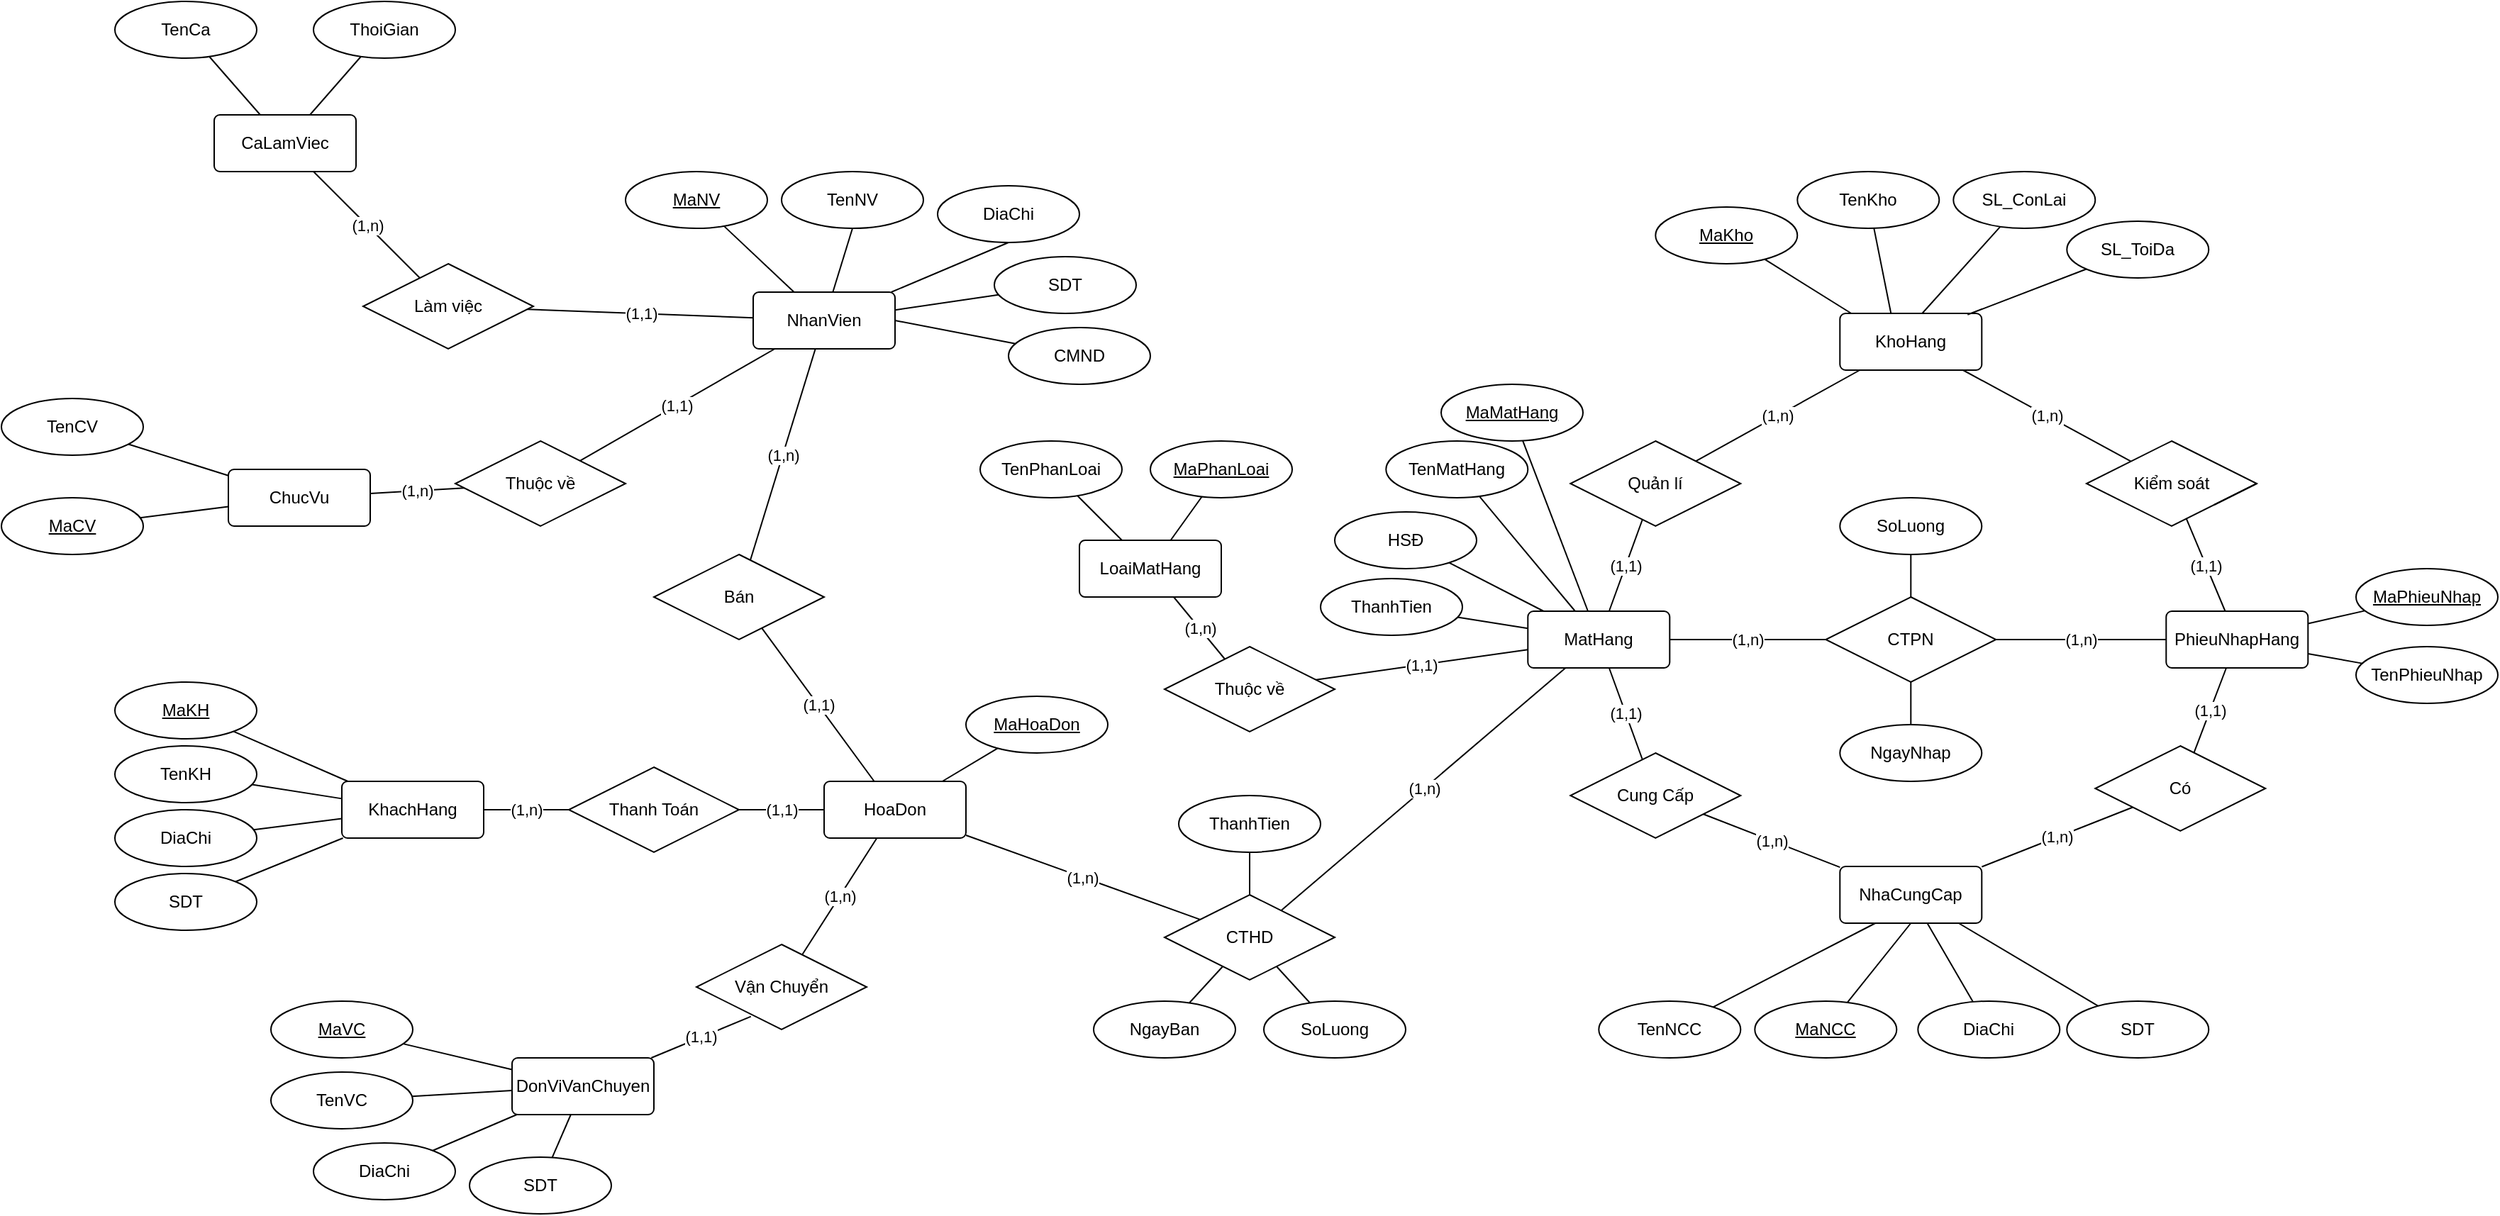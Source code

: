 <mxfile version="16.5.1" type="device"><diagram id="6a1bHGBGVH5mavBtbU1z" name="Page-1"><mxGraphModel dx="1888" dy="689" grid="1" gridSize="10" guides="1" tooltips="1" connect="1" arrows="1" fold="1" page="1" pageScale="1" pageWidth="850" pageHeight="1100" math="0" shadow="0"><root><mxCell id="0"/><mxCell id="1" parent="0"/><mxCell id="fHMDKejE6S2geMiqadcJ-3" value="(1,n)" style="rounded=0;orthogonalLoop=1;jettySize=auto;html=1;endArrow=none;endFill=0;" parent="1" source="VU9gFkAh_YzWSPAlti87-1" target="fHMDKejE6S2geMiqadcJ-2" edge="1"><mxGeometry relative="1" as="geometry"/></mxCell><mxCell id="fHMDKejE6S2geMiqadcJ-56" value="(1,1)" style="edgeStyle=none;rounded=0;orthogonalLoop=1;jettySize=auto;html=1;endArrow=none;endFill=0;" parent="1" source="VU9gFkAh_YzWSPAlti87-1" target="fHMDKejE6S2geMiqadcJ-55" edge="1"><mxGeometry relative="1" as="geometry"/></mxCell><mxCell id="VU9gFkAh_YzWSPAlti87-1" value="NhanVien" style="rounded=1;arcSize=10;whiteSpace=wrap;html=1;align=center;" parent="1" vertex="1"><mxGeometry x="75" y="328" width="100" height="40" as="geometry"/></mxCell><mxCell id="VU9gFkAh_YzWSPAlti87-6" value="(1,n)" style="edgeStyle=none;rounded=0;orthogonalLoop=1;jettySize=auto;html=1;endArrow=none;endFill=0;" parent="1" source="VU9gFkAh_YzWSPAlti87-2" target="VU9gFkAh_YzWSPAlti87-5" edge="1"><mxGeometry relative="1" as="geometry"/></mxCell><mxCell id="VU9gFkAh_YzWSPAlti87-2" value="ChucVu" style="rounded=1;arcSize=10;whiteSpace=wrap;html=1;align=center;" parent="1" vertex="1"><mxGeometry x="-295" y="453" width="100" height="40" as="geometry"/></mxCell><mxCell id="VU9gFkAh_YzWSPAlti87-7" value="(1,1)" style="edgeStyle=none;rounded=0;orthogonalLoop=1;jettySize=auto;html=1;endArrow=none;endFill=0;" parent="1" source="VU9gFkAh_YzWSPAlti87-5" target="VU9gFkAh_YzWSPAlti87-1" edge="1"><mxGeometry relative="1" as="geometry"/></mxCell><mxCell id="VU9gFkAh_YzWSPAlti87-5" value="Thuộc về" style="shape=rhombus;perimeter=rhombusPerimeter;whiteSpace=wrap;html=1;align=center;" parent="1" vertex="1"><mxGeometry x="-135" y="433" width="120" height="60" as="geometry"/></mxCell><mxCell id="fHMDKejE6S2geMiqadcJ-13" value="(1,n)" style="edgeStyle=none;rounded=0;orthogonalLoop=1;jettySize=auto;html=1;endArrow=none;endFill=0;" parent="1" source="fHMDKejE6S2geMiqadcJ-1" target="fHMDKejE6S2geMiqadcJ-12" edge="1"><mxGeometry relative="1" as="geometry"/></mxCell><mxCell id="fHMDKejE6S2geMiqadcJ-76" value="(1,n)" style="edgeStyle=none;rounded=0;orthogonalLoop=1;jettySize=auto;html=1;endArrow=none;endFill=0;" parent="1" source="fHMDKejE6S2geMiqadcJ-1" target="fHMDKejE6S2geMiqadcJ-71" edge="1"><mxGeometry relative="1" as="geometry"/></mxCell><mxCell id="fHMDKejE6S2geMiqadcJ-1" value="HoaDon" style="rounded=1;arcSize=10;whiteSpace=wrap;html=1;align=center;" parent="1" vertex="1"><mxGeometry x="125" y="673" width="100" height="40" as="geometry"/></mxCell><mxCell id="fHMDKejE6S2geMiqadcJ-4" value="(1,1)" style="edgeStyle=none;rounded=0;orthogonalLoop=1;jettySize=auto;html=1;endArrow=none;endFill=0;" parent="1" source="fHMDKejE6S2geMiqadcJ-2" target="fHMDKejE6S2geMiqadcJ-1" edge="1"><mxGeometry relative="1" as="geometry"/></mxCell><mxCell id="fHMDKejE6S2geMiqadcJ-2" value="Bán" style="shape=rhombus;perimeter=rhombusPerimeter;whiteSpace=wrap;html=1;align=center;" parent="1" vertex="1"><mxGeometry x="5" y="513" width="120" height="60" as="geometry"/></mxCell><mxCell id="fHMDKejE6S2geMiqadcJ-8" value="(1,1)" style="edgeStyle=none;rounded=0;orthogonalLoop=1;jettySize=auto;html=1;endArrow=none;endFill=0;" parent="1" source="fHMDKejE6S2geMiqadcJ-5" target="fHMDKejE6S2geMiqadcJ-1" edge="1"><mxGeometry relative="1" as="geometry"/></mxCell><mxCell id="fHMDKejE6S2geMiqadcJ-5" value="Thanh Toán" style="shape=rhombus;perimeter=rhombusPerimeter;whiteSpace=wrap;html=1;align=center;" parent="1" vertex="1"><mxGeometry x="-55" y="663" width="120" height="60" as="geometry"/></mxCell><mxCell id="fHMDKejE6S2geMiqadcJ-7" value="(1,n)" style="edgeStyle=none;rounded=0;orthogonalLoop=1;jettySize=auto;html=1;endArrow=none;endFill=0;" parent="1" source="fHMDKejE6S2geMiqadcJ-6" target="fHMDKejE6S2geMiqadcJ-5" edge="1"><mxGeometry relative="1" as="geometry"/></mxCell><mxCell id="fHMDKejE6S2geMiqadcJ-6" value="KhachHang" style="rounded=1;arcSize=10;whiteSpace=wrap;html=1;align=center;" parent="1" vertex="1"><mxGeometry x="-215" y="673" width="100" height="40" as="geometry"/></mxCell><mxCell id="fHMDKejE6S2geMiqadcJ-21" value="(1,1)" style="edgeStyle=none;rounded=0;orthogonalLoop=1;jettySize=auto;html=1;endArrow=none;endFill=0;" parent="1" source="fHMDKejE6S2geMiqadcJ-9" target="fHMDKejE6S2geMiqadcJ-20" edge="1"><mxGeometry relative="1" as="geometry"/></mxCell><mxCell id="fHMDKejE6S2geMiqadcJ-49" value="(1,1)" style="edgeStyle=none;rounded=0;orthogonalLoop=1;jettySize=auto;html=1;endArrow=none;endFill=0;" parent="1" source="fHMDKejE6S2geMiqadcJ-9" target="fHMDKejE6S2geMiqadcJ-44" edge="1"><mxGeometry relative="1" as="geometry"/></mxCell><mxCell id="fHMDKejE6S2geMiqadcJ-9" value="MatHang" style="rounded=1;arcSize=10;whiteSpace=wrap;html=1;align=center;" parent="1" vertex="1"><mxGeometry x="621.15" y="553" width="100" height="40" as="geometry"/></mxCell><mxCell id="fHMDKejE6S2geMiqadcJ-14" value="(1,n)" style="edgeStyle=none;rounded=0;orthogonalLoop=1;jettySize=auto;html=1;endArrow=none;endFill=0;" parent="1" source="fHMDKejE6S2geMiqadcJ-12" target="fHMDKejE6S2geMiqadcJ-9" edge="1"><mxGeometry relative="1" as="geometry"/></mxCell><mxCell id="fHMDKejE6S2geMiqadcJ-12" value="CTHD" style="shape=rhombus;perimeter=rhombusPerimeter;whiteSpace=wrap;html=1;align=center;" parent="1" vertex="1"><mxGeometry x="365" y="753" width="120" height="60" as="geometry"/></mxCell><mxCell id="fHMDKejE6S2geMiqadcJ-32" value="(1,n)" style="edgeStyle=none;rounded=0;orthogonalLoop=1;jettySize=auto;html=1;endArrow=none;endFill=0;" parent="1" source="fHMDKejE6S2geMiqadcJ-18" target="fHMDKejE6S2geMiqadcJ-29" edge="1"><mxGeometry relative="1" as="geometry"/></mxCell><mxCell id="fHMDKejE6S2geMiqadcJ-18" value="NhaCungCap" style="rounded=1;arcSize=10;whiteSpace=wrap;html=1;align=center;" parent="1" vertex="1"><mxGeometry x="841.15" y="733" width="100" height="40" as="geometry"/></mxCell><mxCell id="fHMDKejE6S2geMiqadcJ-22" value="(1,n)" style="edgeStyle=none;rounded=0;orthogonalLoop=1;jettySize=auto;html=1;endArrow=none;endFill=0;" parent="1" source="fHMDKejE6S2geMiqadcJ-20" target="fHMDKejE6S2geMiqadcJ-18" edge="1"><mxGeometry relative="1" as="geometry"/></mxCell><mxCell id="fHMDKejE6S2geMiqadcJ-20" value="Cung Cấp" style="shape=rhombus;perimeter=rhombusPerimeter;whiteSpace=wrap;html=1;align=center;" parent="1" vertex="1"><mxGeometry x="651.15" y="653" width="120" height="60" as="geometry"/></mxCell><mxCell id="fHMDKejE6S2geMiqadcJ-25" value="PhieuNhapHang" style="rounded=1;arcSize=10;whiteSpace=wrap;html=1;align=center;" parent="1" vertex="1"><mxGeometry x="1071.15" y="553" width="100" height="40" as="geometry"/></mxCell><mxCell id="fHMDKejE6S2geMiqadcJ-41" value="(1,n)" style="edgeStyle=none;rounded=0;orthogonalLoop=1;jettySize=auto;html=1;endArrow=none;endFill=0;" parent="1" source="fHMDKejE6S2geMiqadcJ-26" target="fHMDKejE6S2geMiqadcJ-9" edge="1"><mxGeometry relative="1" as="geometry"/></mxCell><mxCell id="fHMDKejE6S2geMiqadcJ-42" value="(1,n)" style="edgeStyle=none;rounded=0;orthogonalLoop=1;jettySize=auto;html=1;endArrow=none;endFill=0;" parent="1" source="fHMDKejE6S2geMiqadcJ-26" target="fHMDKejE6S2geMiqadcJ-25" edge="1"><mxGeometry relative="1" as="geometry"/></mxCell><mxCell id="fHMDKejE6S2geMiqadcJ-26" value="CTPN" style="shape=rhombus;perimeter=rhombusPerimeter;whiteSpace=wrap;html=1;align=center;" parent="1" vertex="1"><mxGeometry x="831.15" y="543" width="120" height="60" as="geometry"/></mxCell><mxCell id="fHMDKejE6S2geMiqadcJ-31" value="(1,1)" style="edgeStyle=none;rounded=0;orthogonalLoop=1;jettySize=auto;html=1;endArrow=none;endFill=0;" parent="1" source="fHMDKejE6S2geMiqadcJ-29" target="fHMDKejE6S2geMiqadcJ-25" edge="1"><mxGeometry relative="1" as="geometry"/></mxCell><mxCell id="fHMDKejE6S2geMiqadcJ-29" value="Có" style="shape=rhombus;perimeter=rhombusPerimeter;whiteSpace=wrap;html=1;align=center;" parent="1" vertex="1"><mxGeometry x="1021.15" y="648" width="120" height="60" as="geometry"/></mxCell><mxCell id="fHMDKejE6S2geMiqadcJ-61" value="(1,n)" style="edgeStyle=none;rounded=0;orthogonalLoop=1;jettySize=auto;html=1;endArrow=none;endFill=0;" parent="1" source="fHMDKejE6S2geMiqadcJ-43" target="fHMDKejE6S2geMiqadcJ-60" edge="1"><mxGeometry relative="1" as="geometry"/></mxCell><mxCell id="fHMDKejE6S2geMiqadcJ-43" value="KhoHang" style="rounded=1;arcSize=10;whiteSpace=wrap;html=1;align=center;" parent="1" vertex="1"><mxGeometry x="841.15" y="343" width="100" height="40" as="geometry"/></mxCell><mxCell id="fHMDKejE6S2geMiqadcJ-53" value="(1,n)" style="edgeStyle=none;rounded=0;orthogonalLoop=1;jettySize=auto;html=1;endArrow=none;endFill=0;" parent="1" source="fHMDKejE6S2geMiqadcJ-44" target="fHMDKejE6S2geMiqadcJ-43" edge="1"><mxGeometry relative="1" as="geometry"/></mxCell><mxCell id="fHMDKejE6S2geMiqadcJ-44" value="Quản lí" style="shape=rhombus;perimeter=rhombusPerimeter;whiteSpace=wrap;html=1;align=center;" parent="1" vertex="1"><mxGeometry x="651.15" y="433" width="120" height="60" as="geometry"/></mxCell><mxCell id="fHMDKejE6S2geMiqadcJ-54" value="CaLamViec" style="rounded=1;arcSize=10;whiteSpace=wrap;html=1;align=center;" parent="1" vertex="1"><mxGeometry x="-305" y="203" width="100" height="40" as="geometry"/></mxCell><mxCell id="fHMDKejE6S2geMiqadcJ-57" value="(1,n)" style="edgeStyle=none;rounded=0;orthogonalLoop=1;jettySize=auto;html=1;endArrow=none;endFill=0;" parent="1" source="fHMDKejE6S2geMiqadcJ-55" target="fHMDKejE6S2geMiqadcJ-54" edge="1"><mxGeometry relative="1" as="geometry"/></mxCell><mxCell id="fHMDKejE6S2geMiqadcJ-55" value="Làm việc" style="shape=rhombus;perimeter=rhombusPerimeter;whiteSpace=wrap;html=1;align=center;" parent="1" vertex="1"><mxGeometry x="-200" y="308" width="120" height="60" as="geometry"/></mxCell><mxCell id="fHMDKejE6S2geMiqadcJ-62" value="(1,1)" style="edgeStyle=none;rounded=0;orthogonalLoop=1;jettySize=auto;html=1;endArrow=none;endFill=0;" parent="1" source="fHMDKejE6S2geMiqadcJ-60" target="fHMDKejE6S2geMiqadcJ-25" edge="1"><mxGeometry relative="1" as="geometry"/></mxCell><mxCell id="fHMDKejE6S2geMiqadcJ-60" value="Kiểm soát" style="shape=rhombus;perimeter=rhombusPerimeter;whiteSpace=wrap;html=1;align=center;" parent="1" vertex="1"><mxGeometry x="1015" y="433" width="120" height="60" as="geometry"/></mxCell><mxCell id="fHMDKejE6S2geMiqadcJ-63" style="edgeStyle=none;rounded=0;orthogonalLoop=1;jettySize=auto;html=1;exitX=1;exitY=1;exitDx=0;exitDy=0;entryX=1;entryY=0.5;entryDx=0;entryDy=0;endArrow=none;endFill=0;" parent="1" source="fHMDKejE6S2geMiqadcJ-60" target="fHMDKejE6S2geMiqadcJ-60" edge="1"><mxGeometry relative="1" as="geometry"/></mxCell><mxCell id="fHMDKejE6S2geMiqadcJ-75" value="(1,1)" style="edgeStyle=none;rounded=0;orthogonalLoop=1;jettySize=auto;html=1;entryX=0.32;entryY=0.847;entryDx=0;entryDy=0;entryPerimeter=0;endArrow=none;endFill=0;" parent="1" source="fHMDKejE6S2geMiqadcJ-70" target="fHMDKejE6S2geMiqadcJ-71" edge="1"><mxGeometry relative="1" as="geometry"/></mxCell><mxCell id="fHMDKejE6S2geMiqadcJ-70" value="DonViVanChuyen" style="rounded=1;arcSize=10;whiteSpace=wrap;html=1;align=center;" parent="1" vertex="1"><mxGeometry x="-95" y="868" width="100" height="40" as="geometry"/></mxCell><mxCell id="fHMDKejE6S2geMiqadcJ-71" value="Vận Chuyển" style="shape=rhombus;perimeter=rhombusPerimeter;whiteSpace=wrap;html=1;align=center;" parent="1" vertex="1"><mxGeometry x="35" y="788" width="120" height="60" as="geometry"/></mxCell><mxCell id="fHMDKejE6S2geMiqadcJ-80" style="edgeStyle=none;rounded=0;orthogonalLoop=1;jettySize=auto;html=1;endArrow=none;endFill=0;" parent="1" source="fHMDKejE6S2geMiqadcJ-78" target="VU9gFkAh_YzWSPAlti87-2" edge="1"><mxGeometry relative="1" as="geometry"/></mxCell><mxCell id="fHMDKejE6S2geMiqadcJ-78" value="MaCV" style="ellipse;whiteSpace=wrap;html=1;align=center;fontStyle=4" parent="1" vertex="1"><mxGeometry x="-455" y="473" width="100" height="40" as="geometry"/></mxCell><mxCell id="fHMDKejE6S2geMiqadcJ-81" style="edgeStyle=none;rounded=0;orthogonalLoop=1;jettySize=auto;html=1;endArrow=none;endFill=0;" parent="1" source="fHMDKejE6S2geMiqadcJ-79" target="VU9gFkAh_YzWSPAlti87-2" edge="1"><mxGeometry relative="1" as="geometry"/></mxCell><mxCell id="fHMDKejE6S2geMiqadcJ-79" value="TenCV" style="ellipse;whiteSpace=wrap;html=1;align=center;" parent="1" vertex="1"><mxGeometry x="-455" y="403" width="100" height="40" as="geometry"/></mxCell><mxCell id="fHMDKejE6S2geMiqadcJ-85" style="edgeStyle=none;rounded=0;orthogonalLoop=1;jettySize=auto;html=1;endArrow=none;endFill=0;" parent="1" source="fHMDKejE6S2geMiqadcJ-82" target="fHMDKejE6S2geMiqadcJ-54" edge="1"><mxGeometry relative="1" as="geometry"/></mxCell><mxCell id="fHMDKejE6S2geMiqadcJ-82" value="ThoiGian" style="ellipse;whiteSpace=wrap;html=1;align=center;" parent="1" vertex="1"><mxGeometry x="-235" y="123" width="100" height="40" as="geometry"/></mxCell><mxCell id="fHMDKejE6S2geMiqadcJ-84" style="edgeStyle=none;rounded=0;orthogonalLoop=1;jettySize=auto;html=1;endArrow=none;endFill=0;" parent="1" source="fHMDKejE6S2geMiqadcJ-83" target="fHMDKejE6S2geMiqadcJ-54" edge="1"><mxGeometry relative="1" as="geometry"/></mxCell><mxCell id="fHMDKejE6S2geMiqadcJ-83" value="TenCa" style="ellipse;whiteSpace=wrap;html=1;align=center;" parent="1" vertex="1"><mxGeometry x="-375" y="123" width="100" height="40" as="geometry"/></mxCell><mxCell id="fHMDKejE6S2geMiqadcJ-92" style="edgeStyle=none;rounded=0;orthogonalLoop=1;jettySize=auto;html=1;exitX=0.5;exitY=1;exitDx=0;exitDy=0;endArrow=none;endFill=0;" parent="1" source="fHMDKejE6S2geMiqadcJ-86" target="VU9gFkAh_YzWSPAlti87-1" edge="1"><mxGeometry relative="1" as="geometry"><mxPoint x="165" y="193" as="targetPoint"/></mxGeometry></mxCell><mxCell id="fHMDKejE6S2geMiqadcJ-86" value="TenNV" style="ellipse;whiteSpace=wrap;html=1;align=center;" parent="1" vertex="1"><mxGeometry x="95" y="243" width="100" height="40" as="geometry"/></mxCell><mxCell id="fHMDKejE6S2geMiqadcJ-91" style="edgeStyle=none;rounded=0;orthogonalLoop=1;jettySize=auto;html=1;endArrow=none;endFill=0;" parent="1" source="fHMDKejE6S2geMiqadcJ-87" target="VU9gFkAh_YzWSPAlti87-1" edge="1"><mxGeometry relative="1" as="geometry"/></mxCell><mxCell id="fHMDKejE6S2geMiqadcJ-87" value="MaNV" style="ellipse;whiteSpace=wrap;html=1;align=center;fontStyle=4" parent="1" vertex="1"><mxGeometry x="-15" y="243" width="100" height="40" as="geometry"/></mxCell><mxCell id="fHMDKejE6S2geMiqadcJ-93" style="edgeStyle=none;rounded=0;orthogonalLoop=1;jettySize=auto;html=1;exitX=0.5;exitY=1;exitDx=0;exitDy=0;endArrow=none;endFill=0;" parent="1" source="fHMDKejE6S2geMiqadcJ-88" target="VU9gFkAh_YzWSPAlti87-1" edge="1"><mxGeometry relative="1" as="geometry"/></mxCell><mxCell id="fHMDKejE6S2geMiqadcJ-88" value="DiaChi&lt;span style=&quot;color: rgba(0 , 0 , 0 , 0) ; font-family: monospace ; font-size: 0px&quot;&gt;%3CmxGraphModel%3E%3Croot%3E%3CmxCell%20id%3D%220%22%2F%3E%3CmxCell%20id%3D%221%22%20parent%3D%220%22%2F%3E%3CmxCell%20id%3D%222%22%20value%3D%22MaNV%22%20style%3D%22ellipse%3BwhiteSpace%3Dwrap%3Bhtml%3D1%3Balign%3Dcenter%3B%22%20vertex%3D%221%22%20parent%3D%221%22%3E%3CmxGeometry%20x%3D%22-270%22%20y%3D%22290%22%20width%3D%22100%22%20height%3D%2240%22%20as%3D%22geometry%22%2F%3E%3C%2FmxCell%3E%3C%2Froot%3E%3C%2FmxGraphModel%3E&lt;/span&gt;" style="ellipse;whiteSpace=wrap;html=1;align=center;" parent="1" vertex="1"><mxGeometry x="205" y="253" width="100" height="40" as="geometry"/></mxCell><mxCell id="fHMDKejE6S2geMiqadcJ-94" style="edgeStyle=none;rounded=0;orthogonalLoop=1;jettySize=auto;html=1;endArrow=none;endFill=0;" parent="1" source="fHMDKejE6S2geMiqadcJ-89" target="VU9gFkAh_YzWSPAlti87-1" edge="1"><mxGeometry relative="1" as="geometry"/></mxCell><mxCell id="fHMDKejE6S2geMiqadcJ-89" value="SDT" style="ellipse;whiteSpace=wrap;html=1;align=center;" parent="1" vertex="1"><mxGeometry x="245" y="303" width="100" height="40" as="geometry"/></mxCell><mxCell id="fHMDKejE6S2geMiqadcJ-99" style="edgeStyle=none;rounded=0;orthogonalLoop=1;jettySize=auto;html=1;endArrow=none;endFill=0;" parent="1" source="fHMDKejE6S2geMiqadcJ-95" target="fHMDKejE6S2geMiqadcJ-6" edge="1"><mxGeometry relative="1" as="geometry"/></mxCell><mxCell id="fHMDKejE6S2geMiqadcJ-95" value="MaKH" style="ellipse;whiteSpace=wrap;html=1;align=center;fontStyle=4" parent="1" vertex="1"><mxGeometry x="-375" y="603" width="100" height="40" as="geometry"/></mxCell><mxCell id="fHMDKejE6S2geMiqadcJ-100" style="edgeStyle=none;rounded=0;orthogonalLoop=1;jettySize=auto;html=1;endArrow=none;endFill=0;" parent="1" source="fHMDKejE6S2geMiqadcJ-96" target="fHMDKejE6S2geMiqadcJ-6" edge="1"><mxGeometry relative="1" as="geometry"/></mxCell><mxCell id="fHMDKejE6S2geMiqadcJ-96" value="TenKH" style="ellipse;whiteSpace=wrap;html=1;align=center;" parent="1" vertex="1"><mxGeometry x="-375" y="648" width="100" height="40" as="geometry"/></mxCell><mxCell id="fHMDKejE6S2geMiqadcJ-101" style="edgeStyle=none;rounded=0;orthogonalLoop=1;jettySize=auto;html=1;endArrow=none;endFill=0;" parent="1" source="fHMDKejE6S2geMiqadcJ-97" target="fHMDKejE6S2geMiqadcJ-6" edge="1"><mxGeometry relative="1" as="geometry"/></mxCell><mxCell id="fHMDKejE6S2geMiqadcJ-97" value="DiaChi&lt;span style=&quot;color: rgba(0 , 0 , 0 , 0) ; font-family: monospace ; font-size: 0px&quot;&gt;%3CmxGraphModel%3E%3Croot%3E%3CmxCell%20id%3D%220%22%2F%3E%3CmxCell%20id%3D%221%22%20parent%3D%220%22%2F%3E%3CmxCell%20id%3D%222%22%20value%3D%22MaNV%22%20style%3D%22ellipse%3BwhiteSpace%3Dwrap%3Bhtml%3D1%3Balign%3Dcenter%3B%22%20vertex%3D%221%22%20parent%3D%221%22%3E%3CmxGeometry%20x%3D%22-270%22%20y%3D%22290%22%20width%3D%22100%22%20height%3D%2240%22%20as%3D%22geometry%22%2F%3E%3C%2FmxCell%3E%3C%2Froot%3E%3C%2FmxGraphModel%3E&lt;/span&gt;" style="ellipse;whiteSpace=wrap;html=1;align=center;" parent="1" vertex="1"><mxGeometry x="-375" y="693" width="100" height="40" as="geometry"/></mxCell><mxCell id="fHMDKejE6S2geMiqadcJ-102" style="edgeStyle=none;rounded=0;orthogonalLoop=1;jettySize=auto;html=1;endArrow=none;endFill=0;" parent="1" source="fHMDKejE6S2geMiqadcJ-98" target="fHMDKejE6S2geMiqadcJ-6" edge="1"><mxGeometry relative="1" as="geometry"/></mxCell><mxCell id="fHMDKejE6S2geMiqadcJ-98" value="SDT" style="ellipse;whiteSpace=wrap;html=1;align=center;" parent="1" vertex="1"><mxGeometry x="-375" y="738" width="100" height="40" as="geometry"/></mxCell><mxCell id="fHMDKejE6S2geMiqadcJ-107" style="edgeStyle=none;rounded=0;orthogonalLoop=1;jettySize=auto;html=1;endArrow=none;endFill=0;" parent="1" source="fHMDKejE6S2geMiqadcJ-103" target="fHMDKejE6S2geMiqadcJ-70" edge="1"><mxGeometry relative="1" as="geometry"/></mxCell><mxCell id="fHMDKejE6S2geMiqadcJ-103" value="MaVC" style="ellipse;whiteSpace=wrap;html=1;align=center;fontStyle=4" parent="1" vertex="1"><mxGeometry x="-265" y="828" width="100" height="40" as="geometry"/></mxCell><mxCell id="fHMDKejE6S2geMiqadcJ-108" style="edgeStyle=none;rounded=0;orthogonalLoop=1;jettySize=auto;html=1;endArrow=none;endFill=0;" parent="1" source="fHMDKejE6S2geMiqadcJ-104" target="fHMDKejE6S2geMiqadcJ-70" edge="1"><mxGeometry relative="1" as="geometry"/></mxCell><mxCell id="fHMDKejE6S2geMiqadcJ-104" value="TenVC" style="ellipse;whiteSpace=wrap;html=1;align=center;" parent="1" vertex="1"><mxGeometry x="-265" y="878" width="100" height="40" as="geometry"/></mxCell><mxCell id="fHMDKejE6S2geMiqadcJ-109" style="edgeStyle=none;rounded=0;orthogonalLoop=1;jettySize=auto;html=1;endArrow=none;endFill=0;" parent="1" source="fHMDKejE6S2geMiqadcJ-105" target="fHMDKejE6S2geMiqadcJ-70" edge="1"><mxGeometry relative="1" as="geometry"/></mxCell><mxCell id="fHMDKejE6S2geMiqadcJ-105" value="DiaChi&lt;span style=&quot;color: rgba(0 , 0 , 0 , 0) ; font-family: monospace ; font-size: 0px&quot;&gt;%3CmxGraphModel%3E%3Croot%3E%3CmxCell%20id%3D%220%22%2F%3E%3CmxCell%20id%3D%221%22%20parent%3D%220%22%2F%3E%3CmxCell%20id%3D%222%22%20value%3D%22MaNV%22%20style%3D%22ellipse%3BwhiteSpace%3Dwrap%3Bhtml%3D1%3Balign%3Dcenter%3B%22%20vertex%3D%221%22%20parent%3D%221%22%3E%3CmxGeometry%20x%3D%22-270%22%20y%3D%22290%22%20width%3D%22100%22%20height%3D%2240%22%20as%3D%22geometry%22%2F%3E%3C%2FmxCell%3E%3C%2Froot%3E%3C%2FmxGraphModel%3E&lt;/span&gt;" style="ellipse;whiteSpace=wrap;html=1;align=center;" parent="1" vertex="1"><mxGeometry x="-235" y="928" width="100" height="40" as="geometry"/></mxCell><mxCell id="fHMDKejE6S2geMiqadcJ-110" style="edgeStyle=none;rounded=0;orthogonalLoop=1;jettySize=auto;html=1;endArrow=none;endFill=0;" parent="1" source="fHMDKejE6S2geMiqadcJ-106" target="fHMDKejE6S2geMiqadcJ-70" edge="1"><mxGeometry relative="1" as="geometry"/></mxCell><mxCell id="fHMDKejE6S2geMiqadcJ-106" value="SDT" style="ellipse;whiteSpace=wrap;html=1;align=center;" parent="1" vertex="1"><mxGeometry x="-125" y="938" width="100" height="40" as="geometry"/></mxCell><mxCell id="fHMDKejE6S2geMiqadcJ-114" style="edgeStyle=none;rounded=0;orthogonalLoop=1;jettySize=auto;html=1;endArrow=none;endFill=0;" parent="1" source="fHMDKejE6S2geMiqadcJ-111" target="fHMDKejE6S2geMiqadcJ-12" edge="1"><mxGeometry relative="1" as="geometry"/></mxCell><mxCell id="fHMDKejE6S2geMiqadcJ-111" value="SoLuong" style="ellipse;whiteSpace=wrap;html=1;align=center;" parent="1" vertex="1"><mxGeometry x="435" y="828" width="100" height="40" as="geometry"/></mxCell><mxCell id="fHMDKejE6S2geMiqadcJ-113" style="edgeStyle=none;rounded=0;orthogonalLoop=1;jettySize=auto;html=1;endArrow=none;endFill=0;" parent="1" source="fHMDKejE6S2geMiqadcJ-112" target="fHMDKejE6S2geMiqadcJ-12" edge="1"><mxGeometry relative="1" as="geometry"><mxPoint x="465" y="748" as="targetPoint"/></mxGeometry></mxCell><mxCell id="fHMDKejE6S2geMiqadcJ-112" value="NgayBan" style="ellipse;whiteSpace=wrap;html=1;align=center;" parent="1" vertex="1"><mxGeometry x="315" y="828" width="100" height="40" as="geometry"/></mxCell><mxCell id="fHMDKejE6S2geMiqadcJ-117" style="edgeStyle=none;rounded=0;orthogonalLoop=1;jettySize=auto;html=1;endArrow=none;endFill=0;" parent="1" source="fHMDKejE6S2geMiqadcJ-115" target="fHMDKejE6S2geMiqadcJ-26" edge="1"><mxGeometry relative="1" as="geometry"/></mxCell><mxCell id="fHMDKejE6S2geMiqadcJ-115" value="SoLuong" style="ellipse;whiteSpace=wrap;html=1;align=center;" parent="1" vertex="1"><mxGeometry x="841.15" y="473" width="100" height="40" as="geometry"/></mxCell><mxCell id="fHMDKejE6S2geMiqadcJ-118" style="edgeStyle=none;rounded=0;orthogonalLoop=1;jettySize=auto;html=1;endArrow=none;endFill=0;" parent="1" source="fHMDKejE6S2geMiqadcJ-116" target="fHMDKejE6S2geMiqadcJ-26" edge="1"><mxGeometry relative="1" as="geometry"/></mxCell><mxCell id="fHMDKejE6S2geMiqadcJ-116" value="NgayNhap" style="ellipse;whiteSpace=wrap;html=1;align=center;" parent="1" vertex="1"><mxGeometry x="841.15" y="633" width="100" height="40" as="geometry"/></mxCell><mxCell id="fHMDKejE6S2geMiqadcJ-127" style="edgeStyle=none;rounded=0;orthogonalLoop=1;jettySize=auto;html=1;endArrow=none;endFill=0;" parent="1" source="fHMDKejE6S2geMiqadcJ-119" edge="1"><mxGeometry relative="1" as="geometry"><mxPoint x="931.15" y="343.882" as="targetPoint"/></mxGeometry></mxCell><mxCell id="fHMDKejE6S2geMiqadcJ-119" value="SL_ToiDa" style="ellipse;whiteSpace=wrap;html=1;align=center;" parent="1" vertex="1"><mxGeometry x="1001.15" y="278" width="100" height="40" as="geometry"/></mxCell><mxCell id="fHMDKejE6S2geMiqadcJ-123" style="edgeStyle=none;rounded=0;orthogonalLoop=1;jettySize=auto;html=1;endArrow=none;endFill=0;" parent="1" source="fHMDKejE6S2geMiqadcJ-120" edge="1"><mxGeometry relative="1" as="geometry"><mxPoint x="849.15" y="343" as="targetPoint"/></mxGeometry></mxCell><mxCell id="fHMDKejE6S2geMiqadcJ-120" value="MaKho" style="ellipse;whiteSpace=wrap;html=1;align=center;fontStyle=4" parent="1" vertex="1"><mxGeometry x="711.15" y="268" width="100" height="40" as="geometry"/></mxCell><mxCell id="fHMDKejE6S2geMiqadcJ-124" style="edgeStyle=none;rounded=0;orthogonalLoop=1;jettySize=auto;html=1;endArrow=none;endFill=0;" parent="1" source="fHMDKejE6S2geMiqadcJ-121" edge="1"><mxGeometry relative="1" as="geometry"><mxPoint x="877.15" y="343" as="targetPoint"/></mxGeometry></mxCell><mxCell id="fHMDKejE6S2geMiqadcJ-121" value="TenKho" style="ellipse;whiteSpace=wrap;html=1;align=center;" parent="1" vertex="1"><mxGeometry x="811.15" y="243" width="100" height="40" as="geometry"/></mxCell><mxCell id="fHMDKejE6S2geMiqadcJ-126" style="edgeStyle=none;rounded=0;orthogonalLoop=1;jettySize=auto;html=1;endArrow=none;endFill=0;" parent="1" source="fHMDKejE6S2geMiqadcJ-122" edge="1"><mxGeometry relative="1" as="geometry"><mxPoint x="899.15" y="343" as="targetPoint"/></mxGeometry></mxCell><mxCell id="fHMDKejE6S2geMiqadcJ-122" value="SL_ConLai" style="ellipse;whiteSpace=wrap;html=1;align=center;" parent="1" vertex="1"><mxGeometry x="921.15" y="243" width="100" height="40" as="geometry"/></mxCell><mxCell id="fHMDKejE6S2geMiqadcJ-132" style="edgeStyle=none;rounded=0;orthogonalLoop=1;jettySize=auto;html=1;entryX=0.5;entryY=1;entryDx=0;entryDy=0;endArrow=none;endFill=0;" parent="1" source="fHMDKejE6S2geMiqadcJ-129" target="fHMDKejE6S2geMiqadcJ-18" edge="1"><mxGeometry relative="1" as="geometry"/></mxCell><mxCell id="fHMDKejE6S2geMiqadcJ-129" value="MaNCC" style="ellipse;whiteSpace=wrap;html=1;align=center;fontStyle=4" parent="1" vertex="1"><mxGeometry x="781.15" y="828" width="100" height="40" as="geometry"/></mxCell><mxCell id="fHMDKejE6S2geMiqadcJ-131" style="edgeStyle=none;rounded=0;orthogonalLoop=1;jettySize=auto;html=1;entryX=0.25;entryY=1;entryDx=0;entryDy=0;endArrow=none;endFill=0;" parent="1" source="fHMDKejE6S2geMiqadcJ-130" target="fHMDKejE6S2geMiqadcJ-18" edge="1"><mxGeometry relative="1" as="geometry"/></mxCell><mxCell id="fHMDKejE6S2geMiqadcJ-130" value="TenNCC" style="ellipse;whiteSpace=wrap;html=1;align=center;" parent="1" vertex="1"><mxGeometry x="671.15" y="828" width="100" height="40" as="geometry"/></mxCell><mxCell id="fHMDKejE6S2geMiqadcJ-134" style="edgeStyle=none;rounded=0;orthogonalLoop=1;jettySize=auto;html=1;endArrow=none;endFill=0;" parent="1" source="fHMDKejE6S2geMiqadcJ-133" target="fHMDKejE6S2geMiqadcJ-18" edge="1"><mxGeometry relative="1" as="geometry"><mxPoint x="911.15" y="778" as="targetPoint"/></mxGeometry></mxCell><mxCell id="fHMDKejE6S2geMiqadcJ-133" value="DiaChi" style="ellipse;whiteSpace=wrap;html=1;align=center;" parent="1" vertex="1"><mxGeometry x="896.15" y="828" width="100" height="40" as="geometry"/></mxCell><mxCell id="fHMDKejE6S2geMiqadcJ-136" style="edgeStyle=none;rounded=0;orthogonalLoop=1;jettySize=auto;html=1;endArrow=none;endFill=0;" parent="1" source="fHMDKejE6S2geMiqadcJ-135" target="fHMDKejE6S2geMiqadcJ-18" edge="1"><mxGeometry relative="1" as="geometry"/></mxCell><mxCell id="fHMDKejE6S2geMiqadcJ-135" value="SDT" style="ellipse;whiteSpace=wrap;html=1;align=center;" parent="1" vertex="1"><mxGeometry x="1001.15" y="828" width="100" height="40" as="geometry"/></mxCell><mxCell id="fHMDKejE6S2geMiqadcJ-140" style="edgeStyle=none;rounded=0;orthogonalLoop=1;jettySize=auto;html=1;endArrow=none;endFill=0;" parent="1" source="fHMDKejE6S2geMiqadcJ-137" target="fHMDKejE6S2geMiqadcJ-9" edge="1"><mxGeometry relative="1" as="geometry"><mxPoint x="575.004" y="439.717" as="sourcePoint"/></mxGeometry></mxCell><mxCell id="fHMDKejE6S2geMiqadcJ-137" value="MaMatHang" style="ellipse;whiteSpace=wrap;html=1;align=center;fontStyle=4" parent="1" vertex="1"><mxGeometry x="560" y="393" width="100" height="40" as="geometry"/></mxCell><mxCell id="fHMDKejE6S2geMiqadcJ-139" style="edgeStyle=none;rounded=0;orthogonalLoop=1;jettySize=auto;html=1;endArrow=none;endFill=0;" parent="1" source="fHMDKejE6S2geMiqadcJ-138" target="fHMDKejE6S2geMiqadcJ-9" edge="1"><mxGeometry relative="1" as="geometry"><mxPoint x="625.0" y="654.277" as="sourcePoint"/></mxGeometry></mxCell><mxCell id="fHMDKejE6S2geMiqadcJ-138" value="TenMatHang" style="ellipse;whiteSpace=wrap;html=1;align=center;" parent="1" vertex="1"><mxGeometry x="521.15" y="433" width="100" height="40" as="geometry"/></mxCell><mxCell id="fHMDKejE6S2geMiqadcJ-150" value="(1,n)" style="edgeStyle=none;rounded=0;orthogonalLoop=1;jettySize=auto;html=1;endArrow=none;endFill=0;" parent="1" source="fHMDKejE6S2geMiqadcJ-141" target="fHMDKejE6S2geMiqadcJ-149" edge="1"><mxGeometry relative="1" as="geometry"/></mxCell><mxCell id="fHMDKejE6S2geMiqadcJ-141" value="LoaiMatHang" style="rounded=1;arcSize=10;whiteSpace=wrap;html=1;align=center;" parent="1" vertex="1"><mxGeometry x="305" y="503" width="100" height="40" as="geometry"/></mxCell><mxCell id="fHMDKejE6S2geMiqadcJ-146" style="edgeStyle=none;rounded=0;orthogonalLoop=1;jettySize=auto;html=1;endArrow=none;endFill=0;" parent="1" source="fHMDKejE6S2geMiqadcJ-144" target="fHMDKejE6S2geMiqadcJ-141" edge="1"><mxGeometry relative="1" as="geometry"/></mxCell><mxCell id="fHMDKejE6S2geMiqadcJ-144" value="MaPhanLoai" style="ellipse;whiteSpace=wrap;html=1;align=center;fontStyle=4" parent="1" vertex="1"><mxGeometry x="355" y="433" width="100" height="40" as="geometry"/></mxCell><mxCell id="fHMDKejE6S2geMiqadcJ-147" style="edgeStyle=none;rounded=0;orthogonalLoop=1;jettySize=auto;html=1;endArrow=none;endFill=0;" parent="1" source="fHMDKejE6S2geMiqadcJ-145" target="fHMDKejE6S2geMiqadcJ-141" edge="1"><mxGeometry relative="1" as="geometry"/></mxCell><mxCell id="fHMDKejE6S2geMiqadcJ-145" value="TenPhanLoai" style="ellipse;whiteSpace=wrap;html=1;align=center;" parent="1" vertex="1"><mxGeometry x="235" y="433" width="100" height="40" as="geometry"/></mxCell><mxCell id="fHMDKejE6S2geMiqadcJ-151" value="(1,1)" style="edgeStyle=none;rounded=0;orthogonalLoop=1;jettySize=auto;html=1;endArrow=none;endFill=0;" parent="1" source="fHMDKejE6S2geMiqadcJ-149" target="fHMDKejE6S2geMiqadcJ-9" edge="1"><mxGeometry relative="1" as="geometry"/></mxCell><mxCell id="fHMDKejE6S2geMiqadcJ-149" value="Thuộc về" style="shape=rhombus;perimeter=rhombusPerimeter;whiteSpace=wrap;html=1;align=center;" parent="1" vertex="1"><mxGeometry x="365" y="578" width="120" height="60" as="geometry"/></mxCell><mxCell id="fHMDKejE6S2geMiqadcJ-154" style="edgeStyle=none;rounded=0;orthogonalLoop=1;jettySize=auto;html=1;endArrow=none;endFill=0;" parent="1" source="fHMDKejE6S2geMiqadcJ-152" target="fHMDKejE6S2geMiqadcJ-25" edge="1"><mxGeometry relative="1" as="geometry"/></mxCell><mxCell id="fHMDKejE6S2geMiqadcJ-152" value="MaPhieuNhap" style="ellipse;whiteSpace=wrap;html=1;align=center;fontStyle=4" parent="1" vertex="1"><mxGeometry x="1205" y="523" width="100" height="40" as="geometry"/></mxCell><mxCell id="fHMDKejE6S2geMiqadcJ-155" style="edgeStyle=none;rounded=0;orthogonalLoop=1;jettySize=auto;html=1;entryX=1;entryY=0.75;entryDx=0;entryDy=0;endArrow=none;endFill=0;" parent="1" source="fHMDKejE6S2geMiqadcJ-153" target="fHMDKejE6S2geMiqadcJ-25" edge="1"><mxGeometry relative="1" as="geometry"/></mxCell><mxCell id="fHMDKejE6S2geMiqadcJ-153" value="TenPhieuNhap" style="ellipse;whiteSpace=wrap;html=1;align=center;" parent="1" vertex="1"><mxGeometry x="1205" y="578" width="100" height="40" as="geometry"/></mxCell><mxCell id="fHMDKejE6S2geMiqadcJ-161" style="edgeStyle=none;rounded=0;orthogonalLoop=1;jettySize=auto;html=1;endArrow=none;endFill=0;" parent="1" source="fHMDKejE6S2geMiqadcJ-158" target="fHMDKejE6S2geMiqadcJ-1" edge="1"><mxGeometry relative="1" as="geometry"/></mxCell><mxCell id="fHMDKejE6S2geMiqadcJ-158" value="MaHoaDon" style="ellipse;whiteSpace=wrap;html=1;align=center;fontStyle=4" parent="1" vertex="1"><mxGeometry x="225" y="613" width="100" height="40" as="geometry"/></mxCell><mxCell id="fHMDKejE6S2geMiqadcJ-163" style="edgeStyle=none;rounded=0;orthogonalLoop=1;jettySize=auto;html=1;endArrow=none;endFill=0;" parent="1" source="fHMDKejE6S2geMiqadcJ-162" target="fHMDKejE6S2geMiqadcJ-12" edge="1"><mxGeometry relative="1" as="geometry"/></mxCell><mxCell id="fHMDKejE6S2geMiqadcJ-162" value="ThanhTien" style="ellipse;whiteSpace=wrap;html=1;align=center;" parent="1" vertex="1"><mxGeometry x="375" y="683" width="100" height="40" as="geometry"/></mxCell><mxCell id="ijFK4gIzEk9CtvnXMDeo-7" style="edgeStyle=none;rounded=0;orthogonalLoop=1;jettySize=auto;html=1;endArrow=none;endFill=0;" parent="1" source="ijFK4gIzEk9CtvnXMDeo-2" target="fHMDKejE6S2geMiqadcJ-9" edge="1"><mxGeometry relative="1" as="geometry"/></mxCell><mxCell id="ijFK4gIzEk9CtvnXMDeo-2" value="ThanhTien" style="ellipse;whiteSpace=wrap;html=1;align=center;" parent="1" vertex="1"><mxGeometry x="475" y="530" width="100" height="40" as="geometry"/></mxCell><mxCell id="ijFK4gIzEk9CtvnXMDeo-6" style="rounded=0;orthogonalLoop=1;jettySize=auto;html=1;endArrow=none;endFill=0;" parent="1" source="ijFK4gIzEk9CtvnXMDeo-3" target="fHMDKejE6S2geMiqadcJ-9" edge="1"><mxGeometry relative="1" as="geometry"/></mxCell><mxCell id="ijFK4gIzEk9CtvnXMDeo-3" value="HSĐ" style="ellipse;whiteSpace=wrap;html=1;align=center;" parent="1" vertex="1"><mxGeometry x="485" y="483" width="100" height="40" as="geometry"/></mxCell><mxCell id="ijFK4gIzEk9CtvnXMDeo-10" style="edgeStyle=none;rounded=0;orthogonalLoop=1;jettySize=auto;html=1;entryX=1;entryY=0.5;entryDx=0;entryDy=0;endArrow=none;endFill=0;" parent="1" source="ijFK4gIzEk9CtvnXMDeo-9" target="VU9gFkAh_YzWSPAlti87-1" edge="1"><mxGeometry relative="1" as="geometry"/></mxCell><mxCell id="ijFK4gIzEk9CtvnXMDeo-9" value="CMND" style="ellipse;whiteSpace=wrap;html=1;align=center;" parent="1" vertex="1"><mxGeometry x="255" y="353" width="100" height="40" as="geometry"/></mxCell></root></mxGraphModel></diagram></mxfile>